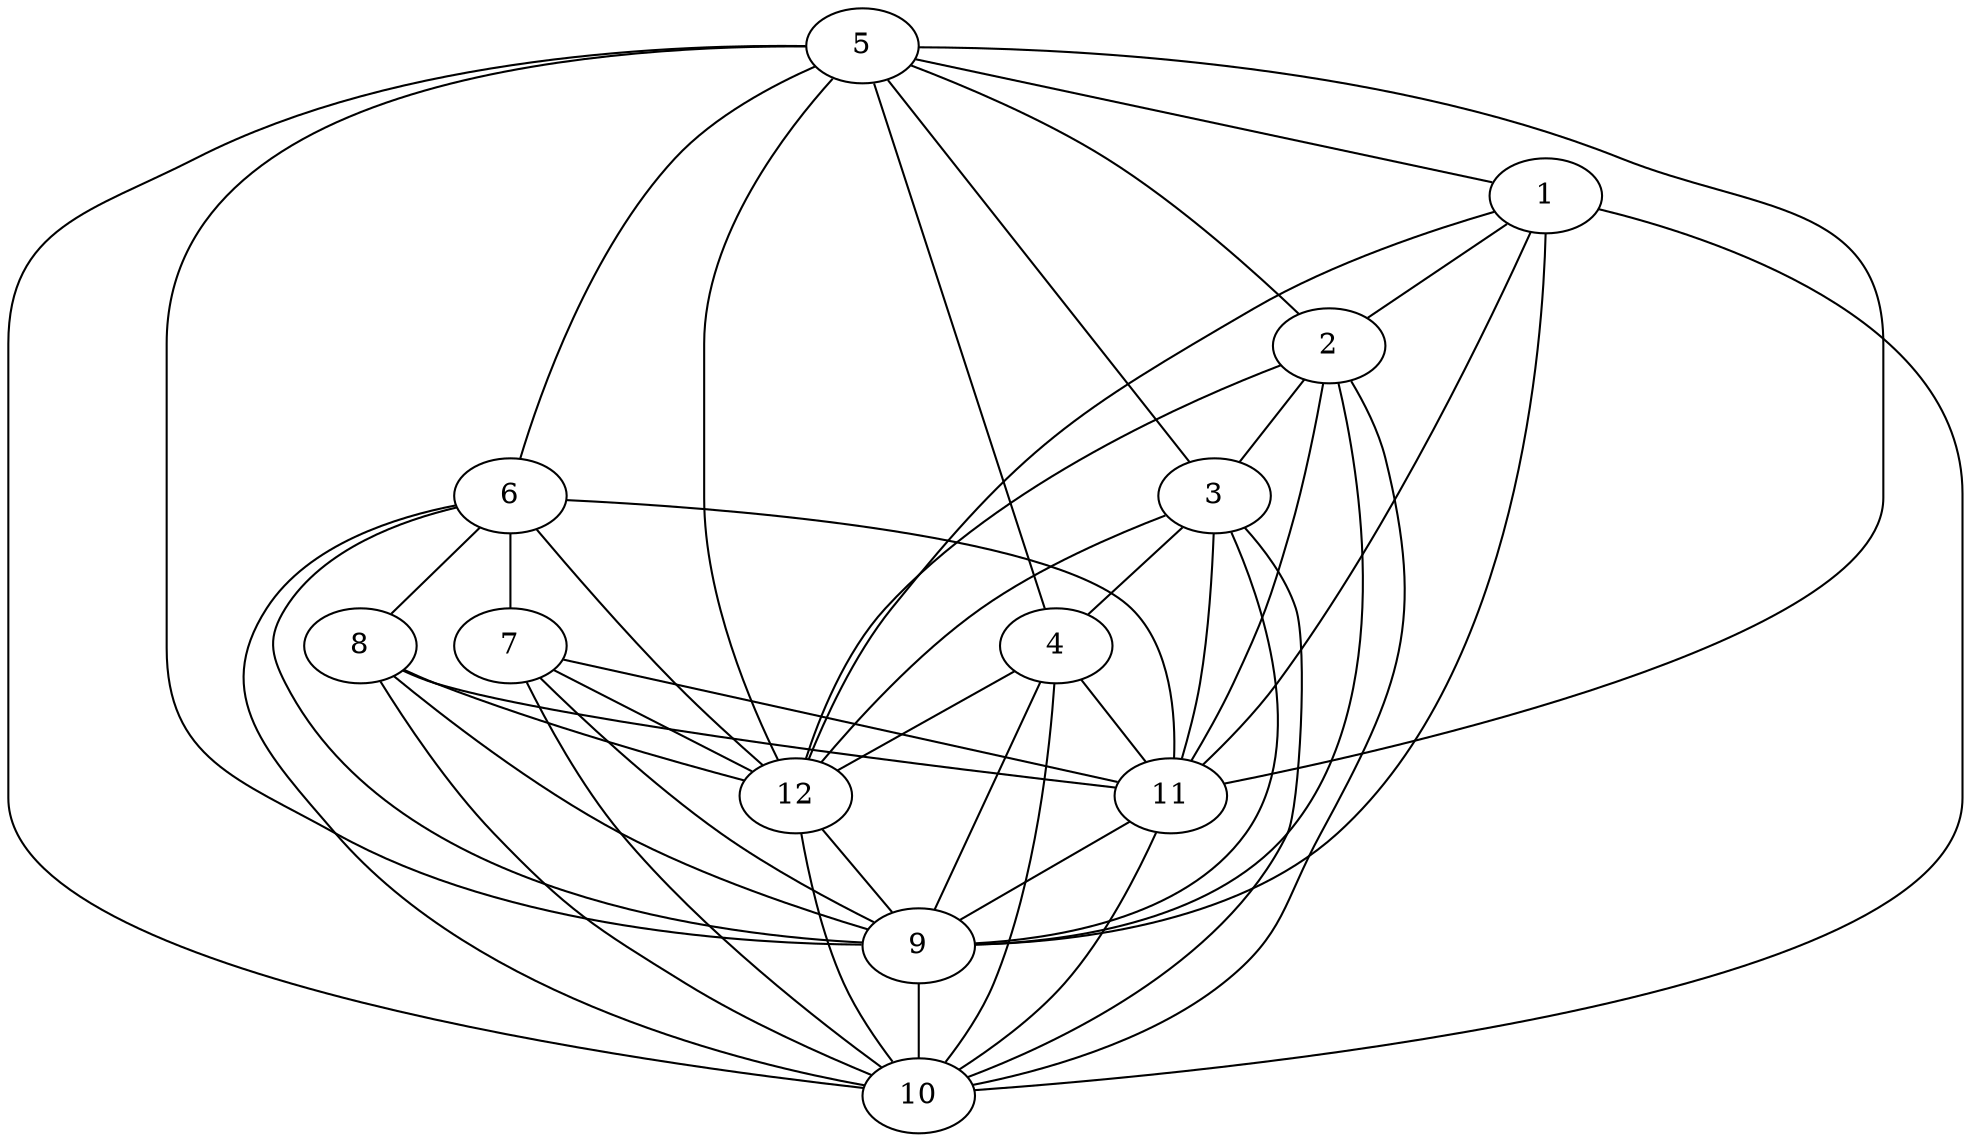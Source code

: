 graph
{
    1 -- 2
    2 -- 3
    3 -- 4

    5 -- {1 2 3 4 6}
    
    6 -- {7 8}

    9 -- 10
    11 -- {9 10}
    12 -- {9 10}

    {1 2 3 4 5 6 7 8} -- {9 10 11 12}
}
